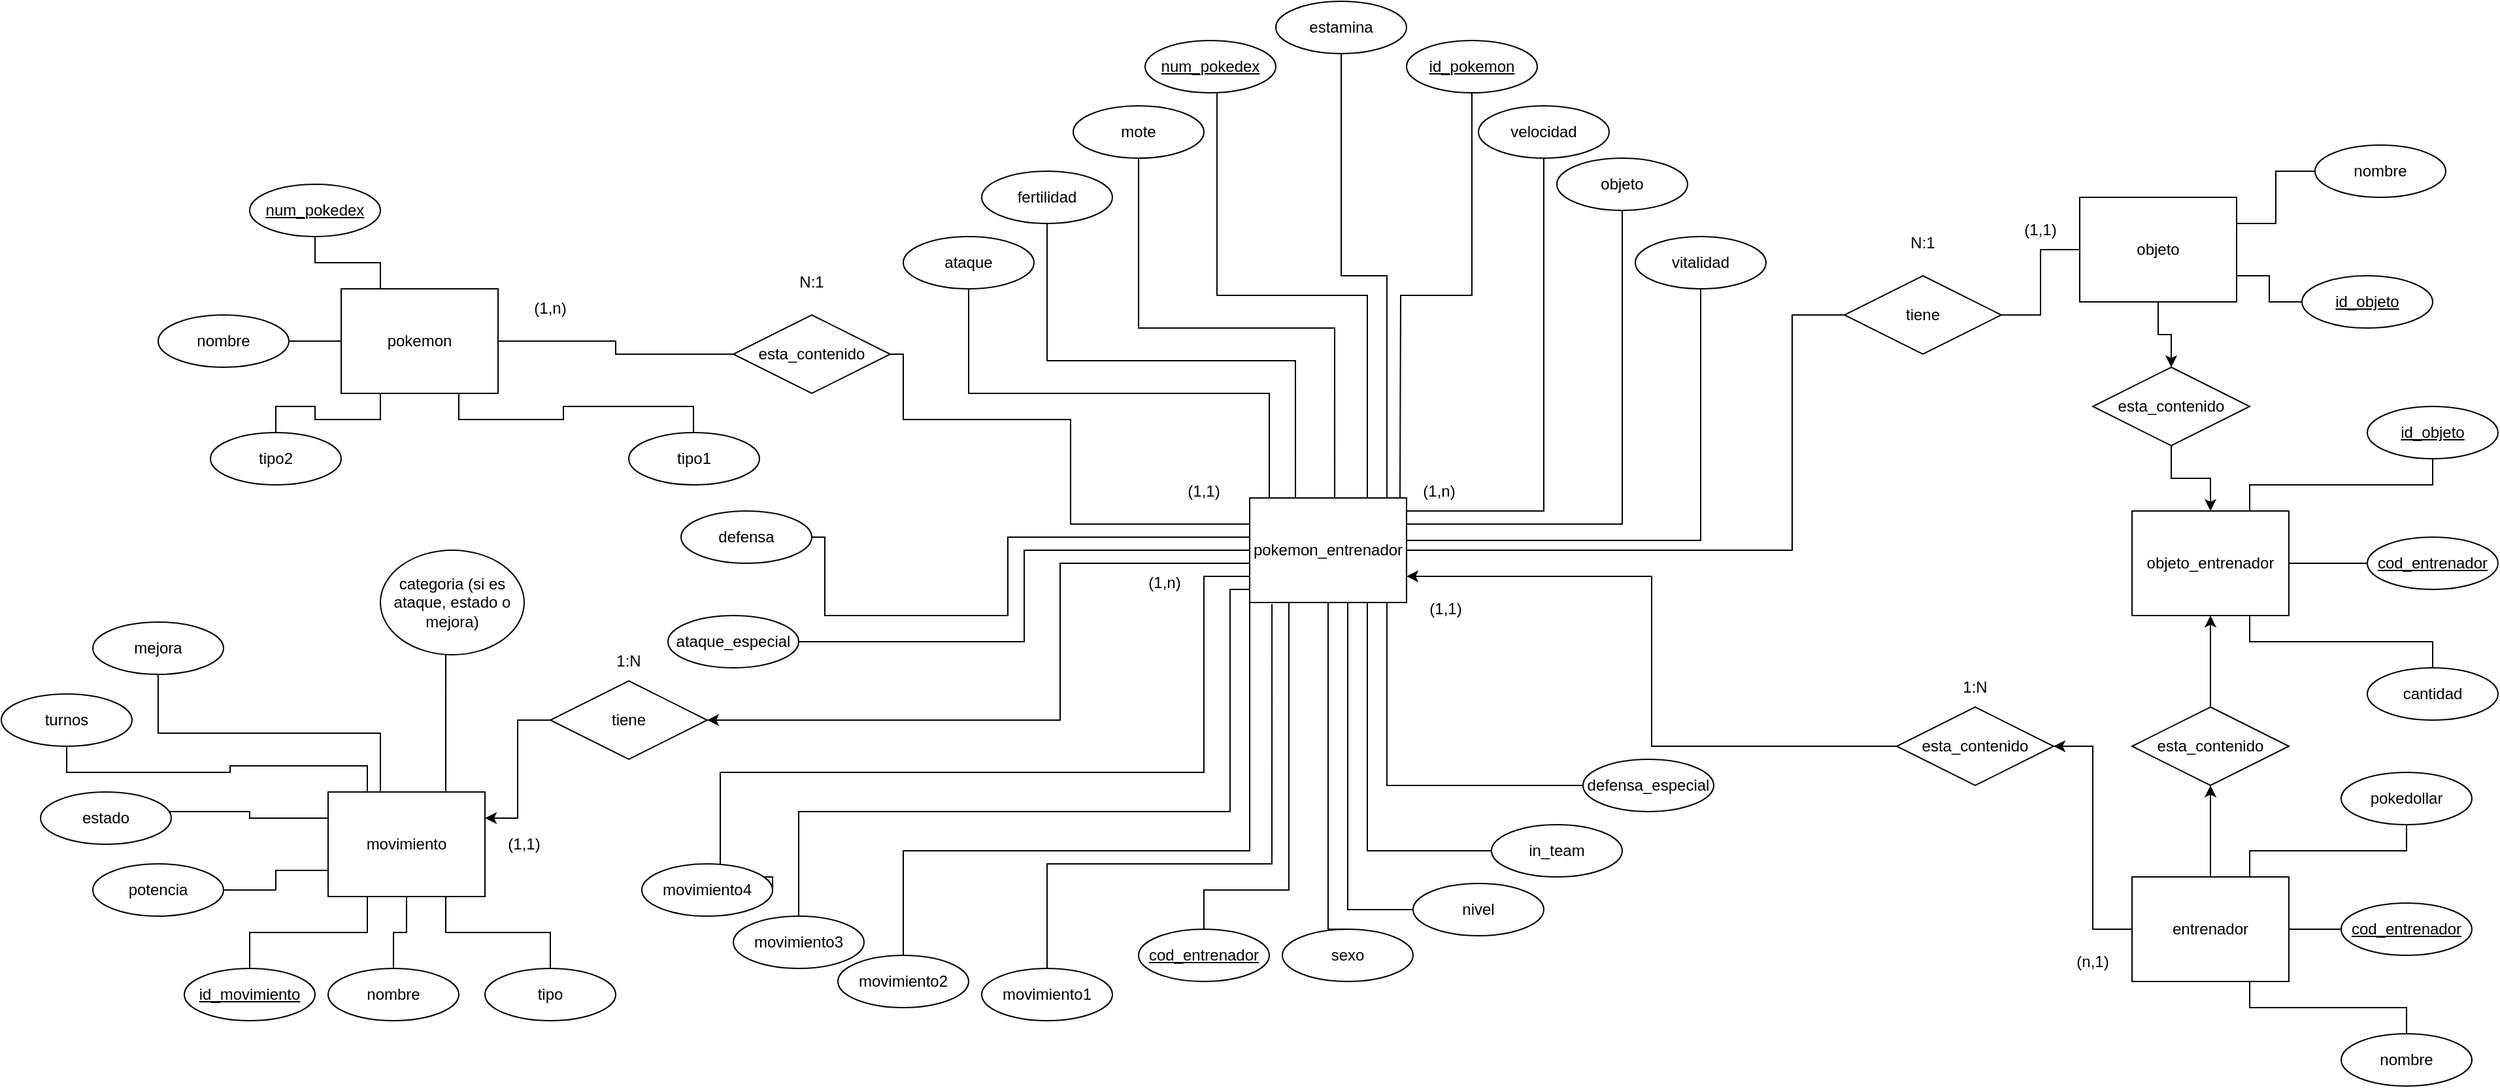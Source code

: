 <mxfile version="20.7.4" type="device"><diagram id="R2lEEEUBdFMjLlhIrx00" name="Page-1"><mxGraphModel dx="2768" dy="1824" grid="1" gridSize="10" guides="1" tooltips="1" connect="1" arrows="1" fold="1" page="1" pageScale="1" pageWidth="1100" pageHeight="850" math="0" shadow="0" extFonts="Permanent Marker^https://fonts.googleapis.com/css?family=Permanent+Marker"><root><mxCell id="0"/><mxCell id="1" parent="0"/><mxCell id="fIFWOGlqh_RArbtYlv_k-19" style="edgeStyle=orthogonalEdgeStyle;rounded=0;orthogonalLoop=1;jettySize=auto;html=1;exitX=0;exitY=0.5;exitDx=0;exitDy=0;entryX=0.7;entryY=0.5;entryDx=0;entryDy=0;entryPerimeter=0;" parent="1" source="jiimYA44LF8Xv969hFRA-1" target="jiimYA44LF8Xv969hFRA-4" edge="1"><mxGeometry relative="1" as="geometry"/></mxCell><mxCell id="fIFWOGlqh_RArbtYlv_k-20" style="edgeStyle=orthogonalEdgeStyle;rounded=0;orthogonalLoop=1;jettySize=auto;html=1;exitX=0.25;exitY=1;exitDx=0;exitDy=0;entryX=0.5;entryY=0.25;entryDx=0;entryDy=0;entryPerimeter=0;" parent="1" source="jiimYA44LF8Xv969hFRA-1" target="jiimYA44LF8Xv969hFRA-23" edge="1"><mxGeometry relative="1" as="geometry"/></mxCell><mxCell id="fIFWOGlqh_RArbtYlv_k-21" style="edgeStyle=orthogonalEdgeStyle;rounded=0;orthogonalLoop=1;jettySize=auto;html=1;exitX=0.75;exitY=1;exitDx=0;exitDy=0;entryX=0.495;entryY=0.5;entryDx=0;entryDy=0;entryPerimeter=0;" parent="1" source="jiimYA44LF8Xv969hFRA-1" target="jiimYA44LF8Xv969hFRA-22" edge="1"><mxGeometry relative="1" as="geometry"/></mxCell><mxCell id="fIFWOGlqh_RArbtYlv_k-22" style="edgeStyle=orthogonalEdgeStyle;rounded=0;orthogonalLoop=1;jettySize=auto;html=1;exitX=0.25;exitY=0;exitDx=0;exitDy=0;entryX=0.5;entryY=0.5;entryDx=0;entryDy=0;entryPerimeter=0;" parent="1" source="jiimYA44LF8Xv969hFRA-1" target="jiimYA44LF8Xv969hFRA-3" edge="1"><mxGeometry relative="1" as="geometry"/></mxCell><mxCell id="fIFWOGlqh_RArbtYlv_k-58" style="edgeStyle=orthogonalEdgeStyle;rounded=0;orthogonalLoop=1;jettySize=auto;html=1;exitX=1;exitY=0.5;exitDx=0;exitDy=0;entryX=0.667;entryY=0.5;entryDx=0;entryDy=0;entryPerimeter=0;" parent="1" source="jiimYA44LF8Xv969hFRA-1" target="fIFWOGlqh_RArbtYlv_k-42" edge="1"><mxGeometry relative="1" as="geometry"/></mxCell><mxCell id="jiimYA44LF8Xv969hFRA-1" value="pokemon" style="whiteSpace=wrap;html=1;align=center;" parent="1" vertex="1"><mxGeometry x="-170" y="150" width="120" height="80" as="geometry"/></mxCell><mxCell id="jiimYA44LF8Xv969hFRA-3" value="num_pokedex" style="ellipse;whiteSpace=wrap;html=1;align=center;fontStyle=4;" parent="1" vertex="1"><mxGeometry x="-240" y="70" width="100" height="40" as="geometry"/></mxCell><mxCell id="jiimYA44LF8Xv969hFRA-4" value="nombre" style="ellipse;whiteSpace=wrap;html=1;align=center;" parent="1" vertex="1"><mxGeometry x="-310" y="170" width="100" height="40" as="geometry"/></mxCell><mxCell id="fIFWOGlqh_RArbtYlv_k-67" style="edgeStyle=orthogonalEdgeStyle;rounded=0;orthogonalLoop=1;jettySize=auto;html=1;exitX=0.5;exitY=1;exitDx=0;exitDy=0;entryX=0.542;entryY=0.375;entryDx=0;entryDy=0;entryPerimeter=0;" parent="1" source="jiimYA44LF8Xv969hFRA-5" target="Zgyo-7Ij2d3S2gE46RrT-1" edge="1"><mxGeometry relative="1" as="geometry"/></mxCell><mxCell id="jiimYA44LF8Xv969hFRA-5" value="mote" style="ellipse;whiteSpace=wrap;html=1;align=center;" parent="1" vertex="1"><mxGeometry x="390" y="10" width="100" height="40" as="geometry"/></mxCell><mxCell id="fIFWOGlqh_RArbtYlv_k-75" style="edgeStyle=orthogonalEdgeStyle;rounded=0;orthogonalLoop=1;jettySize=auto;html=1;exitX=0;exitY=0.5;exitDx=0;exitDy=0;entryX=0.875;entryY=0.625;entryDx=0;entryDy=0;entryPerimeter=0;endArrow=none;endFill=0;" parent="1" source="jiimYA44LF8Xv969hFRA-6" target="Zgyo-7Ij2d3S2gE46RrT-1" edge="1"><mxGeometry relative="1" as="geometry"/></mxCell><mxCell id="jiimYA44LF8Xv969hFRA-6" value="defensa_especial" style="ellipse;whiteSpace=wrap;html=1;align=center;" parent="1" vertex="1"><mxGeometry x="780" y="510" width="100" height="40" as="geometry"/></mxCell><mxCell id="fIFWOGlqh_RArbtYlv_k-90" style="edgeStyle=orthogonalEdgeStyle;rounded=0;orthogonalLoop=1;jettySize=auto;html=1;exitX=1;exitY=0.5;exitDx=0;exitDy=0;entryX=0;entryY=0.5;entryDx=0;entryDy=0;endArrow=none;endFill=0;" parent="1" source="jiimYA44LF8Xv969hFRA-7" target="Zgyo-7Ij2d3S2gE46RrT-1" edge="1"><mxGeometry relative="1" as="geometry"/></mxCell><mxCell id="jiimYA44LF8Xv969hFRA-7" value="ataque_especial" style="ellipse;whiteSpace=wrap;html=1;align=center;" parent="1" vertex="1"><mxGeometry x="80" y="400" width="100" height="40" as="geometry"/></mxCell><mxCell id="fIFWOGlqh_RArbtYlv_k-64" style="edgeStyle=orthogonalEdgeStyle;rounded=0;orthogonalLoop=1;jettySize=auto;html=1;exitX=0.5;exitY=1;exitDx=0;exitDy=0;entryX=0.125;entryY=0.5;entryDx=0;entryDy=0;entryPerimeter=0;" parent="1" source="jiimYA44LF8Xv969hFRA-8" target="Zgyo-7Ij2d3S2gE46RrT-1" edge="1"><mxGeometry relative="1" as="geometry"/></mxCell><mxCell id="jiimYA44LF8Xv969hFRA-8" value="ataque" style="ellipse;whiteSpace=wrap;html=1;align=center;" parent="1" vertex="1"><mxGeometry x="260" y="110" width="100" height="40" as="geometry"/></mxCell><mxCell id="fIFWOGlqh_RArbtYlv_k-91" style="edgeStyle=orthogonalEdgeStyle;rounded=0;orthogonalLoop=1;jettySize=auto;html=1;exitX=1;exitY=0.5;exitDx=0;exitDy=0;entryX=0;entryY=0.25;entryDx=0;entryDy=0;endArrow=none;endFill=0;" parent="1" source="jiimYA44LF8Xv969hFRA-9" target="Zgyo-7Ij2d3S2gE46RrT-1" edge="1"><mxGeometry x="0.123" y="38" relative="1" as="geometry"><Array as="points"><mxPoint x="200" y="340"/><mxPoint x="200" y="400"/><mxPoint x="340" y="400"/><mxPoint x="340" y="340"/><mxPoint x="525" y="340"/></Array><mxPoint x="1" as="offset"/></mxGeometry></mxCell><mxCell id="jiimYA44LF8Xv969hFRA-9" value="defensa" style="ellipse;whiteSpace=wrap;html=1;align=center;" parent="1" vertex="1"><mxGeometry x="90" y="320" width="100" height="40" as="geometry"/></mxCell><mxCell id="fIFWOGlqh_RArbtYlv_k-74" style="edgeStyle=orthogonalEdgeStyle;rounded=0;orthogonalLoop=1;jettySize=auto;html=1;exitX=0.5;exitY=1;exitDx=0;exitDy=0;endArrow=none;endFill=0;entryX=0.996;entryY=0.406;entryDx=0;entryDy=0;entryPerimeter=0;" parent="1" source="jiimYA44LF8Xv969hFRA-10" target="Zgyo-7Ij2d3S2gE46RrT-1" edge="1"><mxGeometry relative="1" as="geometry"><mxPoint x="690" y="340" as="targetPoint"/></mxGeometry></mxCell><mxCell id="jiimYA44LF8Xv969hFRA-10" value="vitalidad" style="ellipse;whiteSpace=wrap;html=1;align=center;" parent="1" vertex="1"><mxGeometry x="820" y="110" width="100" height="40" as="geometry"/></mxCell><mxCell id="fIFWOGlqh_RArbtYlv_k-81" style="edgeStyle=orthogonalEdgeStyle;rounded=0;orthogonalLoop=1;jettySize=auto;html=1;exitX=0.5;exitY=0;exitDx=0;exitDy=0;entryX=0.5;entryY=1;entryDx=0;entryDy=0;endArrow=none;endFill=0;" parent="1" source="jiimYA44LF8Xv969hFRA-12" target="Zgyo-7Ij2d3S2gE46RrT-1" edge="1"><mxGeometry relative="1" as="geometry"><Array as="points"><mxPoint x="585" y="640"/></Array></mxGeometry></mxCell><mxCell id="jiimYA44LF8Xv969hFRA-12" value="sexo" style="ellipse;whiteSpace=wrap;html=1;align=center;" parent="1" vertex="1"><mxGeometry x="550" y="640" width="100" height="40" as="geometry"/></mxCell><mxCell id="fIFWOGlqh_RArbtYlv_k-66" style="edgeStyle=orthogonalEdgeStyle;rounded=0;orthogonalLoop=1;jettySize=auto;html=1;exitX=0.5;exitY=1;exitDx=0;exitDy=0;entryX=0.292;entryY=0.625;entryDx=0;entryDy=0;entryPerimeter=0;" parent="1" source="jiimYA44LF8Xv969hFRA-13" target="Zgyo-7Ij2d3S2gE46RrT-1" edge="1"><mxGeometry relative="1" as="geometry"/></mxCell><mxCell id="jiimYA44LF8Xv969hFRA-13" value="fertilidad" style="ellipse;whiteSpace=wrap;html=1;align=center;" parent="1" vertex="1"><mxGeometry x="320" y="60" width="100" height="40" as="geometry"/></mxCell><mxCell id="fIFWOGlqh_RArbtYlv_k-70" style="edgeStyle=orthogonalEdgeStyle;rounded=0;orthogonalLoop=1;jettySize=auto;html=1;exitX=0.5;exitY=1;exitDx=0;exitDy=0;entryX=0.875;entryY=0.625;entryDx=0;entryDy=0;entryPerimeter=0;" parent="1" source="jiimYA44LF8Xv969hFRA-14" target="Zgyo-7Ij2d3S2gE46RrT-1" edge="1"><mxGeometry relative="1" as="geometry"/></mxCell><mxCell id="jiimYA44LF8Xv969hFRA-14" value="estamina" style="ellipse;whiteSpace=wrap;html=1;align=center;" parent="1" vertex="1"><mxGeometry x="545" y="-70" width="100" height="40" as="geometry"/></mxCell><mxCell id="fIFWOGlqh_RArbtYlv_k-80" style="edgeStyle=orthogonalEdgeStyle;rounded=0;orthogonalLoop=1;jettySize=auto;html=1;exitX=0;exitY=0.5;exitDx=0;exitDy=0;entryX=0.625;entryY=1;entryDx=0;entryDy=0;entryPerimeter=0;endArrow=none;endFill=0;" parent="1" source="jiimYA44LF8Xv969hFRA-15" target="Zgyo-7Ij2d3S2gE46RrT-1" edge="1"><mxGeometry relative="1" as="geometry"/></mxCell><mxCell id="jiimYA44LF8Xv969hFRA-15" value="nivel" style="ellipse;whiteSpace=wrap;html=1;align=center;" parent="1" vertex="1"><mxGeometry x="650" y="605" width="100" height="40" as="geometry"/></mxCell><mxCell id="fIFWOGlqh_RArbtYlv_k-72" style="edgeStyle=orthogonalEdgeStyle;rounded=0;orthogonalLoop=1;jettySize=auto;html=1;exitX=0.5;exitY=1;exitDx=0;exitDy=0;endArrow=none;endFill=0;entryX=1;entryY=0.25;entryDx=0;entryDy=0;" parent="1" source="jiimYA44LF8Xv969hFRA-17" target="Zgyo-7Ij2d3S2gE46RrT-1" edge="1"><mxGeometry relative="1" as="geometry"><mxPoint x="670" y="340" as="targetPoint"/><Array as="points"><mxPoint x="750" y="320"/><mxPoint x="645" y="320"/></Array></mxGeometry></mxCell><mxCell id="jiimYA44LF8Xv969hFRA-17" value="velocidad" style="ellipse;whiteSpace=wrap;html=1;align=center;" parent="1" vertex="1"><mxGeometry x="700" y="10" width="100" height="40" as="geometry"/></mxCell><mxCell id="jiimYA44LF8Xv969hFRA-22" value="tipo1" style="ellipse;whiteSpace=wrap;html=1;align=center;" parent="1" vertex="1"><mxGeometry x="50" y="260" width="100" height="40" as="geometry"/></mxCell><mxCell id="jiimYA44LF8Xv969hFRA-23" value="tipo2" style="ellipse;whiteSpace=wrap;html=1;align=center;" parent="1" vertex="1"><mxGeometry x="-270" y="260" width="100" height="40" as="geometry"/></mxCell><mxCell id="fIFWOGlqh_RArbtYlv_k-55" style="edgeStyle=orthogonalEdgeStyle;rounded=0;orthogonalLoop=1;jettySize=auto;html=1;exitX=1;exitY=0.5;exitDx=0;exitDy=0;entryX=0.333;entryY=0.5;entryDx=0;entryDy=0;entryPerimeter=0;" parent="1" source="Zgyo-7Ij2d3S2gE46RrT-1" target="fIFWOGlqh_RArbtYlv_k-54" edge="1"><mxGeometry relative="1" as="geometry"><Array as="points"><mxPoint x="940" y="350"/><mxPoint x="940" y="170"/></Array></mxGeometry></mxCell><mxCell id="fIFWOGlqh_RArbtYlv_k-69" style="edgeStyle=orthogonalEdgeStyle;rounded=0;orthogonalLoop=1;jettySize=auto;html=1;exitX=0.75;exitY=0;exitDx=0;exitDy=0;entryX=0.55;entryY=0.5;entryDx=0;entryDy=0;entryPerimeter=0;" parent="1" source="Zgyo-7Ij2d3S2gE46RrT-1" target="fIFWOGlqh_RArbtYlv_k-7" edge="1"><mxGeometry relative="1" as="geometry"/></mxCell><mxCell id="fIFWOGlqh_RArbtYlv_k-79" style="edgeStyle=orthogonalEdgeStyle;rounded=0;orthogonalLoop=1;jettySize=auto;html=1;exitX=0.75;exitY=1;exitDx=0;exitDy=0;entryX=0;entryY=0.5;entryDx=0;entryDy=0;endArrow=none;endFill=0;" parent="1" source="Zgyo-7Ij2d3S2gE46RrT-1" target="Zgyo-7Ij2d3S2gE46RrT-8" edge="1"><mxGeometry relative="1" as="geometry"/></mxCell><mxCell id="1M3iyXm2v_RrBbfsAJCs-2" style="edgeStyle=orthogonalEdgeStyle;rounded=0;orthogonalLoop=1;jettySize=auto;html=1;exitX=0;exitY=1;exitDx=0;exitDy=0;entryX=0.5;entryY=0.5;entryDx=0;entryDy=0;entryPerimeter=0;" edge="1" parent="1" source="Zgyo-7Ij2d3S2gE46RrT-1" target="fIFWOGlqh_RArbtYlv_k-14"><mxGeometry relative="1" as="geometry"><Array as="points"><mxPoint x="525" y="580"/><mxPoint x="260" y="580"/></Array></mxGeometry></mxCell><mxCell id="Zgyo-7Ij2d3S2gE46RrT-1" value="pokemon_entrenador" style="whiteSpace=wrap;html=1;align=center;" parent="1" vertex="1"><mxGeometry x="525" y="310" width="120" height="80" as="geometry"/></mxCell><mxCell id="fIFWOGlqh_RArbtYlv_k-25" style="edgeStyle=orthogonalEdgeStyle;rounded=0;orthogonalLoop=1;jettySize=auto;html=1;exitX=0;exitY=0.25;exitDx=0;exitDy=0;entryX=0.5;entryY=0.375;entryDx=0;entryDy=0;entryPerimeter=0;" parent="1" source="Zgyo-7Ij2d3S2gE46RrT-4" target="fIFWOGlqh_RArbtYlv_k-2" edge="1"><mxGeometry relative="1" as="geometry"/></mxCell><mxCell id="fIFWOGlqh_RArbtYlv_k-26" style="edgeStyle=orthogonalEdgeStyle;rounded=0;orthogonalLoop=1;jettySize=auto;html=1;exitX=0;exitY=0.75;exitDx=0;exitDy=0;entryX=0.7;entryY=0.5;entryDx=0;entryDy=0;entryPerimeter=0;" parent="1" source="Zgyo-7Ij2d3S2gE46RrT-4" target="fIFWOGlqh_RArbtYlv_k-1" edge="1"><mxGeometry relative="1" as="geometry"/></mxCell><mxCell id="fIFWOGlqh_RArbtYlv_k-27" style="edgeStyle=orthogonalEdgeStyle;rounded=0;orthogonalLoop=1;jettySize=auto;html=1;exitX=0.25;exitY=1;exitDx=0;exitDy=0;entryX=0.5;entryY=0.5;entryDx=0;entryDy=0;entryPerimeter=0;" parent="1" source="Zgyo-7Ij2d3S2gE46RrT-4" target="Zgyo-7Ij2d3S2gE46RrT-13" edge="1"><mxGeometry relative="1" as="geometry"/></mxCell><mxCell id="fIFWOGlqh_RArbtYlv_k-28" style="edgeStyle=orthogonalEdgeStyle;rounded=0;orthogonalLoop=1;jettySize=auto;html=1;exitX=0.5;exitY=1;exitDx=0;exitDy=0;entryX=0.5;entryY=0.5;entryDx=0;entryDy=0;entryPerimeter=0;" parent="1" source="Zgyo-7Ij2d3S2gE46RrT-4" target="Zgyo-7Ij2d3S2gE46RrT-14" edge="1"><mxGeometry relative="1" as="geometry"/></mxCell><mxCell id="fIFWOGlqh_RArbtYlv_k-29" style="edgeStyle=orthogonalEdgeStyle;rounded=0;orthogonalLoop=1;jettySize=auto;html=1;exitX=0.75;exitY=1;exitDx=0;exitDy=0;entryX=0.5;entryY=0.5;entryDx=0;entryDy=0;entryPerimeter=0;" parent="1" source="Zgyo-7Ij2d3S2gE46RrT-4" target="Zgyo-7Ij2d3S2gE46RrT-15" edge="1"><mxGeometry relative="1" as="geometry"/></mxCell><mxCell id="fIFWOGlqh_RArbtYlv_k-30" style="edgeStyle=orthogonalEdgeStyle;rounded=0;orthogonalLoop=1;jettySize=auto;html=1;exitX=0.75;exitY=0;exitDx=0;exitDy=0;entryX=0.455;entryY=0.625;entryDx=0;entryDy=0;entryPerimeter=0;" parent="1" source="Zgyo-7Ij2d3S2gE46RrT-4" target="Zgyo-7Ij2d3S2gE46RrT-16" edge="1"><mxGeometry relative="1" as="geometry"/></mxCell><mxCell id="fIFWOGlqh_RArbtYlv_k-31" style="edgeStyle=orthogonalEdgeStyle;rounded=0;orthogonalLoop=1;jettySize=auto;html=1;exitX=0.5;exitY=0;exitDx=0;exitDy=0;entryX=0.5;entryY=0.625;entryDx=0;entryDy=0;entryPerimeter=0;" parent="1" source="Zgyo-7Ij2d3S2gE46RrT-4" target="fIFWOGlqh_RArbtYlv_k-4" edge="1"><mxGeometry relative="1" as="geometry"><Array as="points"><mxPoint x="-140" y="535"/><mxPoint x="-140" y="490"/><mxPoint x="-310" y="490"/></Array></mxGeometry></mxCell><mxCell id="fIFWOGlqh_RArbtYlv_k-32" style="edgeStyle=orthogonalEdgeStyle;rounded=0;orthogonalLoop=1;jettySize=auto;html=1;exitX=0.25;exitY=0;exitDx=0;exitDy=0;entryX=0.5;entryY=0.5;entryDx=0;entryDy=0;entryPerimeter=0;" parent="1" source="Zgyo-7Ij2d3S2gE46RrT-4" target="fIFWOGlqh_RArbtYlv_k-3" edge="1"><mxGeometry relative="1" as="geometry"/></mxCell><mxCell id="1M3iyXm2v_RrBbfsAJCs-5" style="edgeStyle=orthogonalEdgeStyle;rounded=0;orthogonalLoop=1;jettySize=auto;html=1;exitX=1;exitY=0.25;exitDx=0;exitDy=0;entryX=0;entryY=0.5;entryDx=0;entryDy=0;endArrow=none;endFill=0;startArrow=classic;startFill=1;" edge="1" parent="1" source="Zgyo-7Ij2d3S2gE46RrT-4" target="1M3iyXm2v_RrBbfsAJCs-3"><mxGeometry relative="1" as="geometry"/></mxCell><mxCell id="Zgyo-7Ij2d3S2gE46RrT-4" value="movimiento" style="whiteSpace=wrap;html=1;align=center;" parent="1" vertex="1"><mxGeometry x="-180" y="535" width="120" height="80" as="geometry"/></mxCell><mxCell id="fIFWOGlqh_RArbtYlv_k-36" style="edgeStyle=orthogonalEdgeStyle;rounded=0;orthogonalLoop=1;jettySize=auto;html=1;exitX=1;exitY=0.75;exitDx=0;exitDy=0;entryX=0.3;entryY=0.5;entryDx=0;entryDy=0;entryPerimeter=0;" parent="1" source="Zgyo-7Ij2d3S2gE46RrT-5" target="fIFWOGlqh_RArbtYlv_k-10" edge="1"><mxGeometry relative="1" as="geometry"/></mxCell><mxCell id="fIFWOGlqh_RArbtYlv_k-37" style="edgeStyle=orthogonalEdgeStyle;rounded=0;orthogonalLoop=1;jettySize=auto;html=1;exitX=1;exitY=0.25;exitDx=0;exitDy=0;entryX=0.4;entryY=0.5;entryDx=0;entryDy=0;entryPerimeter=0;" parent="1" source="Zgyo-7Ij2d3S2gE46RrT-5" target="fIFWOGlqh_RArbtYlv_k-9" edge="1"><mxGeometry relative="1" as="geometry"/></mxCell><mxCell id="fIFWOGlqh_RArbtYlv_k-50" style="edgeStyle=orthogonalEdgeStyle;rounded=0;orthogonalLoop=1;jettySize=auto;html=1;exitX=0.5;exitY=1;exitDx=0;exitDy=0;" parent="1" source="Zgyo-7Ij2d3S2gE46RrT-5" target="fIFWOGlqh_RArbtYlv_k-44" edge="1"><mxGeometry relative="1" as="geometry"/></mxCell><mxCell id="fIFWOGlqh_RArbtYlv_k-57" style="edgeStyle=orthogonalEdgeStyle;rounded=0;orthogonalLoop=1;jettySize=auto;html=1;exitX=0;exitY=0.5;exitDx=0;exitDy=0;entryX=0.5;entryY=0.5;entryDx=0;entryDy=0;entryPerimeter=0;" parent="1" source="Zgyo-7Ij2d3S2gE46RrT-5" target="fIFWOGlqh_RArbtYlv_k-54" edge="1"><mxGeometry relative="1" as="geometry"/></mxCell><mxCell id="Zgyo-7Ij2d3S2gE46RrT-5" value="objeto" style="whiteSpace=wrap;html=1;align=center;" parent="1" vertex="1"><mxGeometry x="1160" y="80" width="120" height="80" as="geometry"/></mxCell><mxCell id="fIFWOGlqh_RArbtYlv_k-33" style="edgeStyle=orthogonalEdgeStyle;rounded=0;orthogonalLoop=1;jettySize=auto;html=1;exitX=0.75;exitY=1;exitDx=0;exitDy=0;entryX=0.5;entryY=0.75;entryDx=0;entryDy=0;entryPerimeter=0;" parent="1" source="Zgyo-7Ij2d3S2gE46RrT-6" target="Zgyo-7Ij2d3S2gE46RrT-9" edge="1"><mxGeometry relative="1" as="geometry"/></mxCell><mxCell id="fIFWOGlqh_RArbtYlv_k-34" style="edgeStyle=orthogonalEdgeStyle;rounded=0;orthogonalLoop=1;jettySize=auto;html=1;exitX=1;exitY=0.5;exitDx=0;exitDy=0;entryX=0.5;entryY=0.5;entryDx=0;entryDy=0;entryPerimeter=0;" parent="1" source="Zgyo-7Ij2d3S2gE46RrT-6" target="Zgyo-7Ij2d3S2gE46RrT-10" edge="1"><mxGeometry relative="1" as="geometry"/></mxCell><mxCell id="fIFWOGlqh_RArbtYlv_k-35" style="edgeStyle=orthogonalEdgeStyle;rounded=0;orthogonalLoop=1;jettySize=auto;html=1;exitX=0.75;exitY=0;exitDx=0;exitDy=0;entryX=0.5;entryY=0.625;entryDx=0;entryDy=0;entryPerimeter=0;" parent="1" source="Zgyo-7Ij2d3S2gE46RrT-6" target="Zgyo-7Ij2d3S2gE46RrT-11" edge="1"><mxGeometry relative="1" as="geometry"/></mxCell><mxCell id="fIFWOGlqh_RArbtYlv_k-46" style="edgeStyle=orthogonalEdgeStyle;rounded=0;orthogonalLoop=1;jettySize=auto;html=1;exitX=0.5;exitY=0;exitDx=0;exitDy=0;" parent="1" source="Zgyo-7Ij2d3S2gE46RrT-6" target="fIFWOGlqh_RArbtYlv_k-43" edge="1"><mxGeometry relative="1" as="geometry"/></mxCell><mxCell id="fIFWOGlqh_RArbtYlv_k-61" style="edgeStyle=orthogonalEdgeStyle;rounded=0;orthogonalLoop=1;jettySize=auto;html=1;exitX=0;exitY=0.5;exitDx=0;exitDy=0;entryX=1;entryY=0.5;entryDx=0;entryDy=0;" parent="1" source="Zgyo-7Ij2d3S2gE46RrT-6" target="fIFWOGlqh_RArbtYlv_k-60" edge="1"><mxGeometry relative="1" as="geometry"/></mxCell><mxCell id="Zgyo-7Ij2d3S2gE46RrT-6" value="entrenador" style="whiteSpace=wrap;html=1;align=center;" parent="1" vertex="1"><mxGeometry x="1200" y="600" width="120" height="80" as="geometry"/></mxCell><mxCell id="Zgyo-7Ij2d3S2gE46RrT-8" value="in_team" style="ellipse;whiteSpace=wrap;html=1;align=center;" parent="1" vertex="1"><mxGeometry x="710" y="560" width="100" height="40" as="geometry"/></mxCell><mxCell id="Zgyo-7Ij2d3S2gE46RrT-9" value="nombre" style="ellipse;whiteSpace=wrap;html=1;align=center;" parent="1" vertex="1"><mxGeometry x="1360" y="720" width="100" height="40" as="geometry"/></mxCell><mxCell id="Zgyo-7Ij2d3S2gE46RrT-10" value="cod_entrenador" style="ellipse;whiteSpace=wrap;html=1;align=center;fontStyle=4;" parent="1" vertex="1"><mxGeometry x="1360" y="620" width="100" height="40" as="geometry"/></mxCell><mxCell id="Zgyo-7Ij2d3S2gE46RrT-11" value="pokedollar" style="ellipse;whiteSpace=wrap;html=1;align=center;" parent="1" vertex="1"><mxGeometry x="1360" y="520" width="100" height="40" as="geometry"/></mxCell><mxCell id="fIFWOGlqh_RArbtYlv_k-38" style="edgeStyle=orthogonalEdgeStyle;rounded=0;orthogonalLoop=1;jettySize=auto;html=1;exitX=0.75;exitY=0;exitDx=0;exitDy=0;entryX=0.5;entryY=0.5;entryDx=0;entryDy=0;entryPerimeter=0;" parent="1" source="Zgyo-7Ij2d3S2gE46RrT-12" target="fIFWOGlqh_RArbtYlv_k-11" edge="1"><mxGeometry relative="1" as="geometry"/></mxCell><mxCell id="fIFWOGlqh_RArbtYlv_k-39" style="edgeStyle=orthogonalEdgeStyle;rounded=0;orthogonalLoop=1;jettySize=auto;html=1;exitX=1;exitY=0.5;exitDx=0;exitDy=0;entryX=0.4;entryY=0.5;entryDx=0;entryDy=0;entryPerimeter=0;" parent="1" source="Zgyo-7Ij2d3S2gE46RrT-12" target="fIFWOGlqh_RArbtYlv_k-12" edge="1"><mxGeometry relative="1" as="geometry"/></mxCell><mxCell id="fIFWOGlqh_RArbtYlv_k-41" style="edgeStyle=orthogonalEdgeStyle;rounded=0;orthogonalLoop=1;jettySize=auto;html=1;exitX=0.75;exitY=1;exitDx=0;exitDy=0;entryX=0.5;entryY=0.5;entryDx=0;entryDy=0;entryPerimeter=0;" parent="1" source="Zgyo-7Ij2d3S2gE46RrT-12" target="fIFWOGlqh_RArbtYlv_k-13" edge="1"><mxGeometry relative="1" as="geometry"/></mxCell><mxCell id="Zgyo-7Ij2d3S2gE46RrT-12" value="objeto_entrenador" style="whiteSpace=wrap;html=1;align=center;" parent="1" vertex="1"><mxGeometry x="1200" y="320" width="120" height="80" as="geometry"/></mxCell><mxCell id="Zgyo-7Ij2d3S2gE46RrT-13" value="id_movimiento" style="ellipse;whiteSpace=wrap;html=1;align=center;fontStyle=4;" parent="1" vertex="1"><mxGeometry x="-290" y="670" width="100" height="40" as="geometry"/></mxCell><mxCell id="Zgyo-7Ij2d3S2gE46RrT-14" value="nombre" style="ellipse;whiteSpace=wrap;html=1;align=center;" parent="1" vertex="1"><mxGeometry x="-180" y="670" width="100" height="40" as="geometry"/></mxCell><mxCell id="Zgyo-7Ij2d3S2gE46RrT-15" value="tipo" style="ellipse;whiteSpace=wrap;html=1;align=center;" parent="1" vertex="1"><mxGeometry x="-60" y="670" width="100" height="40" as="geometry"/></mxCell><mxCell id="Zgyo-7Ij2d3S2gE46RrT-16" value="categoria (si es ataque, estado o mejora)" style="ellipse;whiteSpace=wrap;html=1;align=center;" parent="1" vertex="1"><mxGeometry x="-140" y="350" width="110" height="80" as="geometry"/></mxCell><mxCell id="fIFWOGlqh_RArbtYlv_k-1" value="potencia" style="ellipse;whiteSpace=wrap;html=1;align=center;" parent="1" vertex="1"><mxGeometry x="-360" y="590" width="100" height="40" as="geometry"/></mxCell><mxCell id="fIFWOGlqh_RArbtYlv_k-2" value="estado" style="ellipse;whiteSpace=wrap;html=1;align=center;" parent="1" vertex="1"><mxGeometry x="-400" y="535" width="100" height="40" as="geometry"/></mxCell><mxCell id="fIFWOGlqh_RArbtYlv_k-3" value="turnos" style="ellipse;whiteSpace=wrap;html=1;align=center;" parent="1" vertex="1"><mxGeometry x="-430" y="460" width="100" height="40" as="geometry"/></mxCell><mxCell id="fIFWOGlqh_RArbtYlv_k-4" value="mejora" style="ellipse;whiteSpace=wrap;html=1;align=center;" parent="1" vertex="1"><mxGeometry x="-360" y="405" width="100" height="40" as="geometry"/></mxCell><mxCell id="fIFWOGlqh_RArbtYlv_k-73" style="edgeStyle=orthogonalEdgeStyle;rounded=0;orthogonalLoop=1;jettySize=auto;html=1;exitX=0.5;exitY=1;exitDx=0;exitDy=0;endArrow=none;endFill=0;entryX=1;entryY=0.25;entryDx=0;entryDy=0;" parent="1" source="fIFWOGlqh_RArbtYlv_k-5" target="Zgyo-7Ij2d3S2gE46RrT-1" edge="1"><mxGeometry relative="1" as="geometry"><mxPoint x="680" y="340" as="targetPoint"/><Array as="points"><mxPoint x="810" y="90"/><mxPoint x="810" y="330"/></Array></mxGeometry></mxCell><mxCell id="fIFWOGlqh_RArbtYlv_k-5" value="objeto" style="ellipse;whiteSpace=wrap;html=1;align=center;" parent="1" vertex="1"><mxGeometry x="760" y="50" width="100" height="40" as="geometry"/></mxCell><mxCell id="fIFWOGlqh_RArbtYlv_k-82" style="edgeStyle=orthogonalEdgeStyle;rounded=0;orthogonalLoop=1;jettySize=auto;html=1;exitX=0.5;exitY=0;exitDx=0;exitDy=0;entryX=0.25;entryY=1;entryDx=0;entryDy=0;endArrow=none;endFill=0;" parent="1" source="fIFWOGlqh_RArbtYlv_k-6" target="Zgyo-7Ij2d3S2gE46RrT-1" edge="1"><mxGeometry relative="1" as="geometry"><Array as="points"><mxPoint x="490" y="610"/><mxPoint x="555" y="610"/></Array></mxGeometry></mxCell><mxCell id="fIFWOGlqh_RArbtYlv_k-6" value="cod_entrenador" style="ellipse;whiteSpace=wrap;html=1;align=center;fontStyle=4;" parent="1" vertex="1"><mxGeometry x="440" y="640" width="100" height="40" as="geometry"/></mxCell><mxCell id="fIFWOGlqh_RArbtYlv_k-7" value="num_pokedex" style="ellipse;whiteSpace=wrap;html=1;align=center;fontStyle=4;" parent="1" vertex="1"><mxGeometry x="445" y="-40" width="100" height="40" as="geometry"/></mxCell><mxCell id="fIFWOGlqh_RArbtYlv_k-71" style="edgeStyle=orthogonalEdgeStyle;rounded=0;orthogonalLoop=1;jettySize=auto;html=1;exitX=0.5;exitY=1;exitDx=0;exitDy=0;endArrow=none;endFill=0;" parent="1" source="fIFWOGlqh_RArbtYlv_k-8" edge="1"><mxGeometry relative="1" as="geometry"><mxPoint x="640" y="310" as="targetPoint"/></mxGeometry></mxCell><mxCell id="fIFWOGlqh_RArbtYlv_k-8" value="id_pokemon" style="ellipse;whiteSpace=wrap;html=1;align=center;fontStyle=4;" parent="1" vertex="1"><mxGeometry x="645" y="-40" width="100" height="40" as="geometry"/></mxCell><mxCell id="fIFWOGlqh_RArbtYlv_k-9" value="nombre" style="ellipse;whiteSpace=wrap;html=1;align=center;" parent="1" vertex="1"><mxGeometry x="1340" y="40" width="100" height="40" as="geometry"/></mxCell><mxCell id="fIFWOGlqh_RArbtYlv_k-10" value="id_objeto" style="ellipse;whiteSpace=wrap;html=1;align=center;fontStyle=4;" parent="1" vertex="1"><mxGeometry x="1330" y="140" width="100" height="40" as="geometry"/></mxCell><mxCell id="fIFWOGlqh_RArbtYlv_k-11" value="id_objeto" style="ellipse;whiteSpace=wrap;html=1;align=center;fontStyle=4;" parent="1" vertex="1"><mxGeometry x="1380" y="240" width="100" height="40" as="geometry"/></mxCell><mxCell id="fIFWOGlqh_RArbtYlv_k-12" value="cod_entrenador" style="ellipse;whiteSpace=wrap;html=1;align=center;fontStyle=4;" parent="1" vertex="1"><mxGeometry x="1380" y="340" width="100" height="40" as="geometry"/></mxCell><mxCell id="fIFWOGlqh_RArbtYlv_k-13" value="cantidad" style="ellipse;whiteSpace=wrap;html=1;align=center;" parent="1" vertex="1"><mxGeometry x="1380" y="440" width="100" height="40" as="geometry"/></mxCell><mxCell id="fIFWOGlqh_RArbtYlv_k-14" value="movimiento2" style="ellipse;whiteSpace=wrap;html=1;align=center;" parent="1" vertex="1"><mxGeometry x="210" y="660" width="100" height="40" as="geometry"/></mxCell><mxCell id="fIFWOGlqh_RArbtYlv_k-85" style="edgeStyle=orthogonalEdgeStyle;rounded=0;orthogonalLoop=1;jettySize=auto;html=1;exitX=0.5;exitY=0;exitDx=0;exitDy=0;entryX=0.142;entryY=1.016;entryDx=0;entryDy=0;entryPerimeter=0;endArrow=none;endFill=0;" parent="1" source="fIFWOGlqh_RArbtYlv_k-15" target="Zgyo-7Ij2d3S2gE46RrT-1" edge="1"><mxGeometry relative="1" as="geometry"><Array as="points"><mxPoint x="370" y="590"/><mxPoint x="542" y="590"/></Array></mxGeometry></mxCell><mxCell id="fIFWOGlqh_RArbtYlv_k-15" value="movimiento1" style="ellipse;whiteSpace=wrap;html=1;align=center;" parent="1" vertex="1"><mxGeometry x="320" y="670" width="100" height="40" as="geometry"/></mxCell><mxCell id="fIFWOGlqh_RArbtYlv_k-87" style="edgeStyle=orthogonalEdgeStyle;rounded=0;orthogonalLoop=1;jettySize=auto;html=1;exitX=0.5;exitY=0;exitDx=0;exitDy=0;entryX=0;entryY=0.75;entryDx=0;entryDy=0;endArrow=none;endFill=0;" parent="1" source="fIFWOGlqh_RArbtYlv_k-16" target="Zgyo-7Ij2d3S2gE46RrT-1" edge="1"><mxGeometry relative="1" as="geometry"><Array as="points"><mxPoint x="180" y="550"/><mxPoint x="510" y="550"/><mxPoint x="510" y="380"/><mxPoint x="525" y="380"/></Array></mxGeometry></mxCell><mxCell id="fIFWOGlqh_RArbtYlv_k-16" value="movimiento3" style="ellipse;whiteSpace=wrap;html=1;align=center;" parent="1" vertex="1"><mxGeometry x="130" y="630" width="100" height="40" as="geometry"/></mxCell><mxCell id="fIFWOGlqh_RArbtYlv_k-88" style="edgeStyle=orthogonalEdgeStyle;rounded=0;orthogonalLoop=1;jettySize=auto;html=1;exitX=1;exitY=0.5;exitDx=0;exitDy=0;entryX=0;entryY=0.5;entryDx=0;entryDy=0;endArrow=none;endFill=0;" parent="1" source="fIFWOGlqh_RArbtYlv_k-17" target="Zgyo-7Ij2d3S2gE46RrT-1" edge="1"><mxGeometry relative="1" as="geometry"><Array as="points"><mxPoint x="160" y="600"/><mxPoint x="120" y="600"/><mxPoint x="120" y="520"/><mxPoint x="490" y="520"/><mxPoint x="490" y="370"/><mxPoint x="525" y="370"/></Array></mxGeometry></mxCell><mxCell id="fIFWOGlqh_RArbtYlv_k-17" value="movimiento4" style="ellipse;whiteSpace=wrap;html=1;align=center;" parent="1" vertex="1"><mxGeometry x="60" y="590" width="100" height="40" as="geometry"/></mxCell><mxCell id="fIFWOGlqh_RArbtYlv_k-89" style="edgeStyle=orthogonalEdgeStyle;rounded=0;orthogonalLoop=1;jettySize=auto;html=1;exitX=1;exitY=0.5;exitDx=0;exitDy=0;entryX=0;entryY=0.25;entryDx=0;entryDy=0;endArrow=none;endFill=0;" parent="1" source="fIFWOGlqh_RArbtYlv_k-42" target="Zgyo-7Ij2d3S2gE46RrT-1" edge="1"><mxGeometry relative="1" as="geometry"><Array as="points"><mxPoint x="260" y="200"/><mxPoint x="260" y="250"/><mxPoint x="388" y="250"/><mxPoint x="388" y="330"/></Array></mxGeometry></mxCell><mxCell id="fIFWOGlqh_RArbtYlv_k-42" value="esta_contenido" style="shape=rhombus;perimeter=rhombusPerimeter;whiteSpace=wrap;html=1;align=center;" parent="1" vertex="1"><mxGeometry x="130" y="170" width="120" height="60" as="geometry"/></mxCell><mxCell id="fIFWOGlqh_RArbtYlv_k-45" style="edgeStyle=orthogonalEdgeStyle;rounded=0;orthogonalLoop=1;jettySize=auto;html=1;exitX=0.5;exitY=0;exitDx=0;exitDy=0;" parent="1" source="fIFWOGlqh_RArbtYlv_k-43" target="Zgyo-7Ij2d3S2gE46RrT-12" edge="1"><mxGeometry relative="1" as="geometry"/></mxCell><mxCell id="fIFWOGlqh_RArbtYlv_k-43" value="esta_contenido" style="shape=rhombus;perimeter=rhombusPerimeter;whiteSpace=wrap;html=1;align=center;" parent="1" vertex="1"><mxGeometry x="1200" y="470" width="120" height="60" as="geometry"/></mxCell><mxCell id="fIFWOGlqh_RArbtYlv_k-49" style="edgeStyle=orthogonalEdgeStyle;rounded=0;orthogonalLoop=1;jettySize=auto;html=1;exitX=0.5;exitY=1;exitDx=0;exitDy=0;" parent="1" source="fIFWOGlqh_RArbtYlv_k-44" target="Zgyo-7Ij2d3S2gE46RrT-12" edge="1"><mxGeometry relative="1" as="geometry"/></mxCell><mxCell id="fIFWOGlqh_RArbtYlv_k-44" value="esta_contenido" style="shape=rhombus;perimeter=rhombusPerimeter;whiteSpace=wrap;html=1;align=center;" parent="1" vertex="1"><mxGeometry x="1170" y="210" width="120" height="60" as="geometry"/></mxCell><mxCell id="fIFWOGlqh_RArbtYlv_k-54" value="tiene" style="shape=rhombus;perimeter=rhombusPerimeter;whiteSpace=wrap;html=1;align=center;" parent="1" vertex="1"><mxGeometry x="980" y="140" width="120" height="60" as="geometry"/></mxCell><mxCell id="fIFWOGlqh_RArbtYlv_k-62" style="edgeStyle=orthogonalEdgeStyle;rounded=0;orthogonalLoop=1;jettySize=auto;html=1;exitX=0;exitY=0.5;exitDx=0;exitDy=0;entryX=1;entryY=0.75;entryDx=0;entryDy=0;" parent="1" source="fIFWOGlqh_RArbtYlv_k-60" target="Zgyo-7Ij2d3S2gE46RrT-1" edge="1"><mxGeometry relative="1" as="geometry"/></mxCell><mxCell id="fIFWOGlqh_RArbtYlv_k-60" value="esta_contenido" style="shape=rhombus;perimeter=rhombusPerimeter;whiteSpace=wrap;html=1;align=center;" parent="1" vertex="1"><mxGeometry x="1020" y="470" width="120" height="60" as="geometry"/></mxCell><mxCell id="1M3iyXm2v_RrBbfsAJCs-6" style="edgeStyle=orthogonalEdgeStyle;rounded=0;orthogonalLoop=1;jettySize=auto;html=1;exitX=1;exitY=0.5;exitDx=0;exitDy=0;entryX=0;entryY=0.5;entryDx=0;entryDy=0;endArrow=none;endFill=0;startArrow=classic;startFill=1;" edge="1" parent="1" source="1M3iyXm2v_RrBbfsAJCs-3" target="Zgyo-7Ij2d3S2gE46RrT-1"><mxGeometry relative="1" as="geometry"><Array as="points"><mxPoint x="380" y="480"/><mxPoint x="380" y="360"/><mxPoint x="525" y="360"/></Array></mxGeometry></mxCell><mxCell id="1M3iyXm2v_RrBbfsAJCs-3" value="tiene" style="shape=rhombus;perimeter=rhombusPerimeter;whiteSpace=wrap;html=1;align=center;" vertex="1" parent="1"><mxGeometry x="-10" y="450" width="120" height="60" as="geometry"/></mxCell><mxCell id="1M3iyXm2v_RrBbfsAJCs-7" value="(1,n)" style="text;html=1;strokeColor=none;fillColor=none;align=center;verticalAlign=middle;whiteSpace=wrap;rounded=0;" vertex="1" parent="1"><mxGeometry x="-40" y="150" width="60" height="30" as="geometry"/></mxCell><mxCell id="1M3iyXm2v_RrBbfsAJCs-8" value="(1,1)" style="text;html=1;strokeColor=none;fillColor=none;align=center;verticalAlign=middle;whiteSpace=wrap;rounded=0;" vertex="1" parent="1"><mxGeometry x="460" y="290" width="60" height="30" as="geometry"/></mxCell><mxCell id="1M3iyXm2v_RrBbfsAJCs-9" value="(1,1)" style="text;html=1;strokeColor=none;fillColor=none;align=center;verticalAlign=middle;whiteSpace=wrap;rounded=0;" vertex="1" parent="1"><mxGeometry x="645" y="380" width="60" height="30" as="geometry"/></mxCell><mxCell id="1M3iyXm2v_RrBbfsAJCs-10" value="(n,1)" style="text;html=1;strokeColor=none;fillColor=none;align=center;verticalAlign=middle;whiteSpace=wrap;rounded=0;" vertex="1" parent="1"><mxGeometry x="1140" y="650" width="60" height="30" as="geometry"/></mxCell><mxCell id="1M3iyXm2v_RrBbfsAJCs-11" value="(1,1)" style="text;html=1;strokeColor=none;fillColor=none;align=center;verticalAlign=middle;whiteSpace=wrap;rounded=0;" vertex="1" parent="1"><mxGeometry x="1100" y="90" width="60" height="30" as="geometry"/></mxCell><mxCell id="1M3iyXm2v_RrBbfsAJCs-12" value="(1,n)" style="text;html=1;strokeColor=none;fillColor=none;align=center;verticalAlign=middle;whiteSpace=wrap;rounded=0;" vertex="1" parent="1"><mxGeometry x="640" y="290" width="60" height="30" as="geometry"/></mxCell><mxCell id="1M3iyXm2v_RrBbfsAJCs-13" value="(1,n)" style="text;html=1;strokeColor=none;fillColor=none;align=center;verticalAlign=middle;whiteSpace=wrap;rounded=0;" vertex="1" parent="1"><mxGeometry x="430" y="360" width="60" height="30" as="geometry"/></mxCell><mxCell id="1M3iyXm2v_RrBbfsAJCs-14" value="(1,1)" style="text;html=1;strokeColor=none;fillColor=none;align=center;verticalAlign=middle;whiteSpace=wrap;rounded=0;" vertex="1" parent="1"><mxGeometry x="-60" y="560" width="60" height="30" as="geometry"/></mxCell><mxCell id="1M3iyXm2v_RrBbfsAJCs-15" value="N:1" style="text;html=1;strokeColor=none;fillColor=none;align=center;verticalAlign=middle;whiteSpace=wrap;rounded=0;" vertex="1" parent="1"><mxGeometry x="160" y="130" width="60" height="30" as="geometry"/></mxCell><mxCell id="1M3iyXm2v_RrBbfsAJCs-16" value="1:N" style="text;html=1;strokeColor=none;fillColor=none;align=center;verticalAlign=middle;whiteSpace=wrap;rounded=0;" vertex="1" parent="1"><mxGeometry x="20" y="420" width="60" height="30" as="geometry"/></mxCell><mxCell id="1M3iyXm2v_RrBbfsAJCs-17" value="N:1" style="text;html=1;strokeColor=none;fillColor=none;align=center;verticalAlign=middle;whiteSpace=wrap;rounded=0;" vertex="1" parent="1"><mxGeometry x="1010" y="100" width="60" height="30" as="geometry"/></mxCell><mxCell id="1M3iyXm2v_RrBbfsAJCs-18" value="1:N" style="text;html=1;strokeColor=none;fillColor=none;align=center;verticalAlign=middle;whiteSpace=wrap;rounded=0;" vertex="1" parent="1"><mxGeometry x="1050" y="440" width="60" height="30" as="geometry"/></mxCell></root></mxGraphModel></diagram></mxfile>
